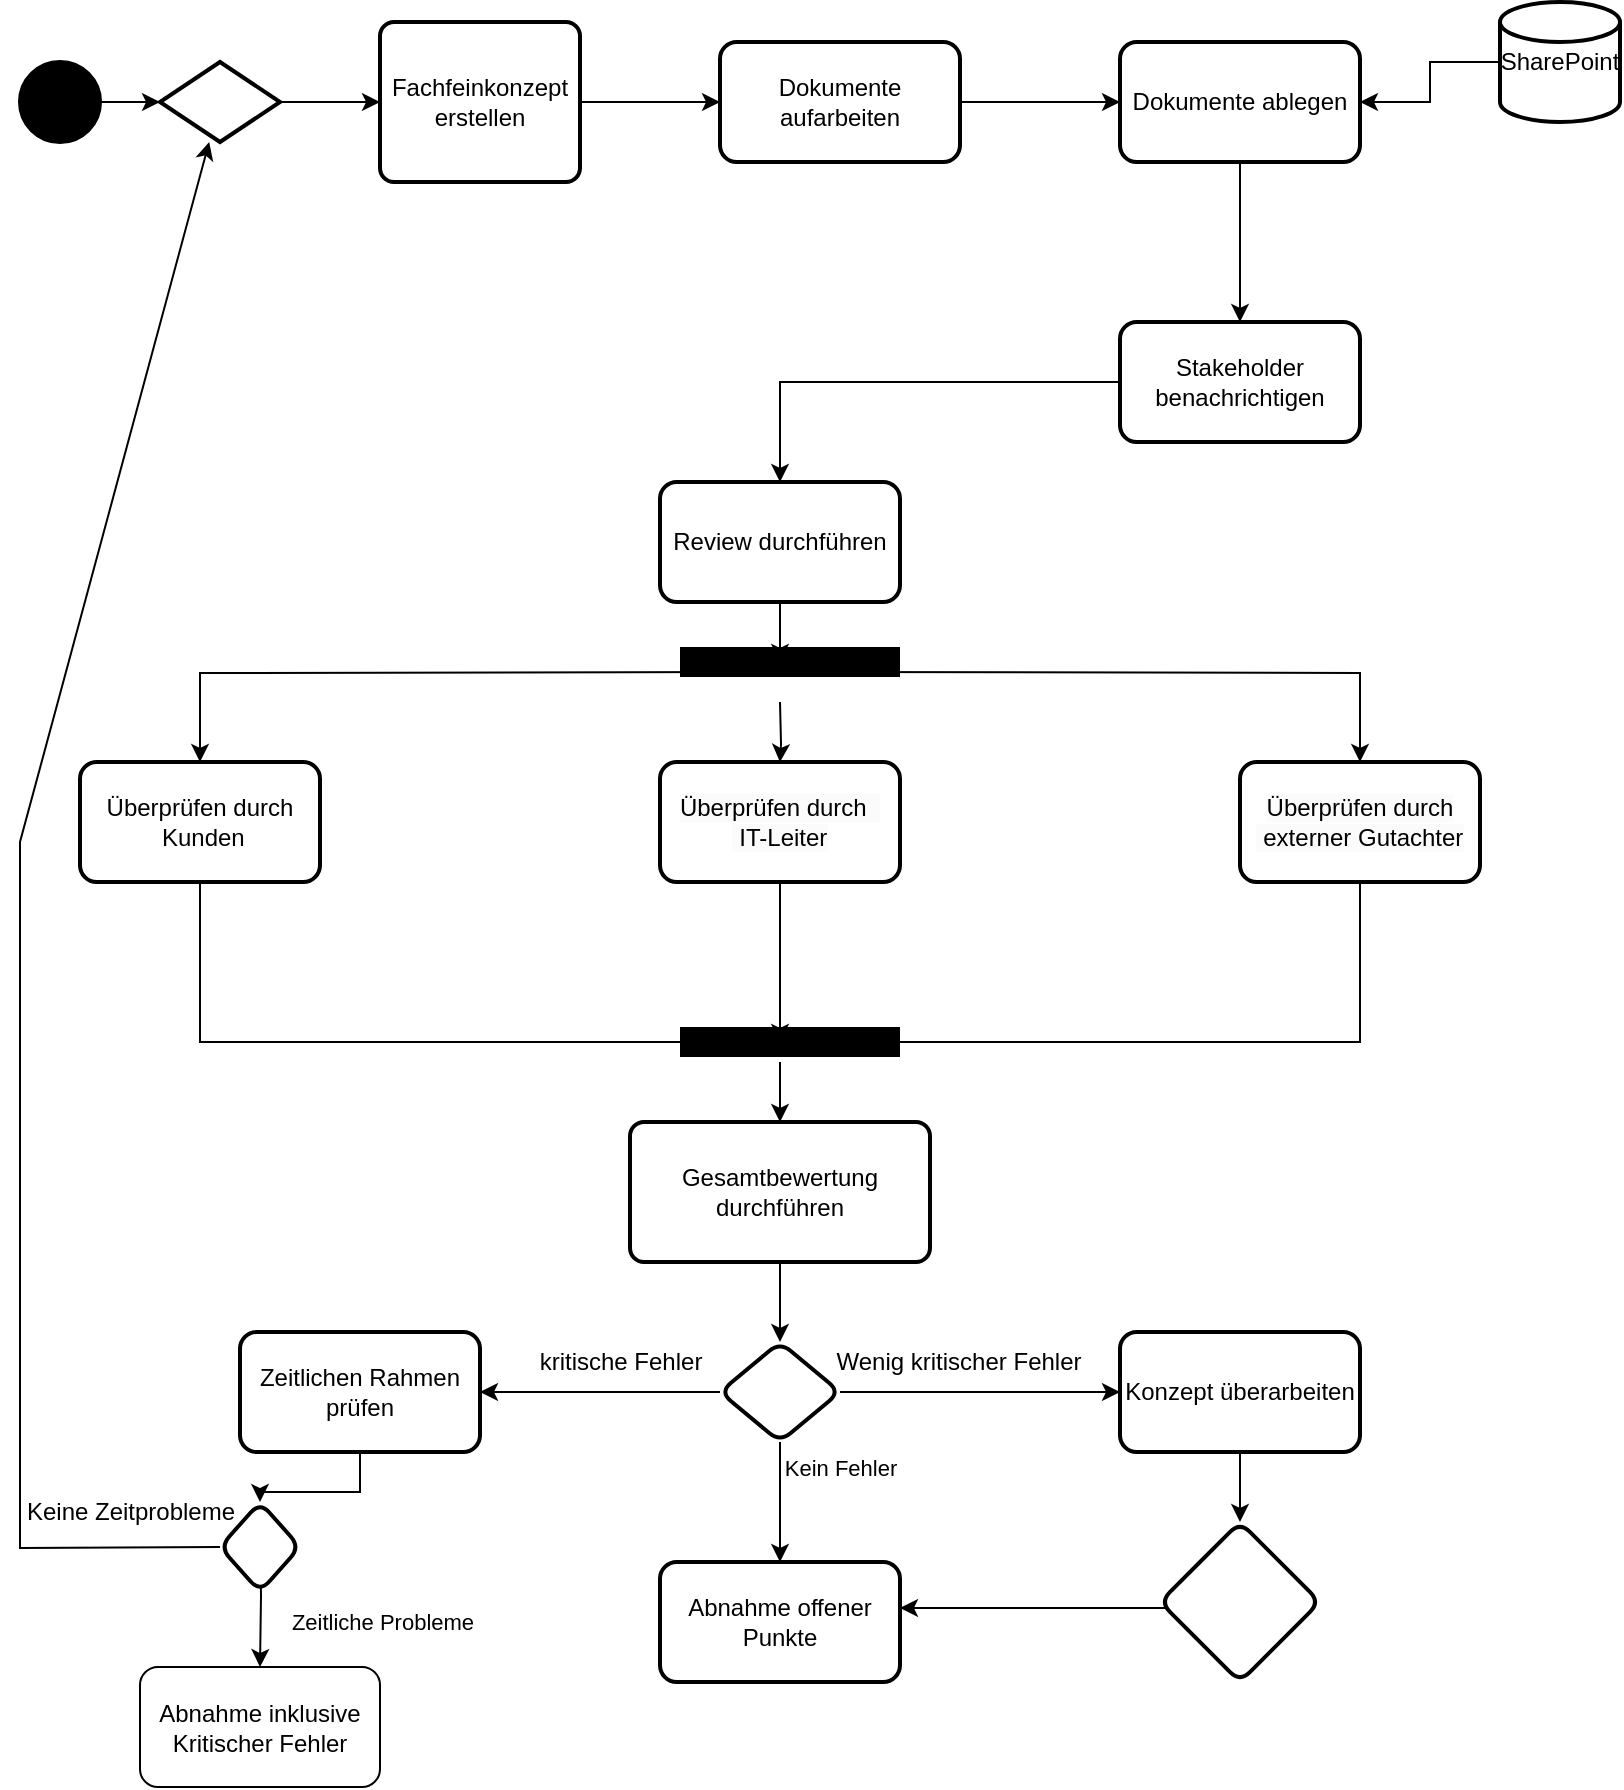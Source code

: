 <mxfile version="22.0.4" type="github">
  <diagram name="Seite-1" id="4uEQWGBOSVK4lKFrfHZp">
    <mxGraphModel dx="871" dy="566" grid="1" gridSize="10" guides="1" tooltips="1" connect="1" arrows="1" fold="1" page="1" pageScale="1" pageWidth="827" pageHeight="1169" math="0" shadow="0">
      <root>
        <mxCell id="0" />
        <mxCell id="1" parent="0" />
        <mxCell id="-mwzHlTSXCIwCckR4kkh-3" value="" style="edgeStyle=orthogonalEdgeStyle;rounded=0;orthogonalLoop=1;jettySize=auto;html=1;" edge="1" parent="1" source="-mwzHlTSXCIwCckR4kkh-45" target="-mwzHlTSXCIwCckR4kkh-2">
          <mxGeometry relative="1" as="geometry">
            <Array as="points">
              <mxPoint x="200" y="60" />
              <mxPoint x="200" y="60" />
            </Array>
          </mxGeometry>
        </mxCell>
        <mxCell id="-mwzHlTSXCIwCckR4kkh-1" value="" style="strokeWidth=2;html=1;shape=mxgraph.flowchart.start_2;whiteSpace=wrap;fillColor=#000000;" vertex="1" parent="1">
          <mxGeometry x="20" y="40" width="40" height="40" as="geometry" />
        </mxCell>
        <mxCell id="-mwzHlTSXCIwCckR4kkh-5" value="" style="edgeStyle=orthogonalEdgeStyle;rounded=0;orthogonalLoop=1;jettySize=auto;html=1;" edge="1" parent="1" source="-mwzHlTSXCIwCckR4kkh-2" target="-mwzHlTSXCIwCckR4kkh-4">
          <mxGeometry relative="1" as="geometry" />
        </mxCell>
        <mxCell id="-mwzHlTSXCIwCckR4kkh-2" value="Fachfeinkonzept erstellen" style="rounded=1;whiteSpace=wrap;html=1;absoluteArcSize=1;arcSize=14;strokeWidth=2;" vertex="1" parent="1">
          <mxGeometry x="200" y="20" width="100" height="80" as="geometry" />
        </mxCell>
        <mxCell id="-mwzHlTSXCIwCckR4kkh-9" value="" style="edgeStyle=orthogonalEdgeStyle;rounded=0;orthogonalLoop=1;jettySize=auto;html=1;" edge="1" parent="1" source="-mwzHlTSXCIwCckR4kkh-4" target="-mwzHlTSXCIwCckR4kkh-8">
          <mxGeometry relative="1" as="geometry" />
        </mxCell>
        <mxCell id="-mwzHlTSXCIwCckR4kkh-4" value="Dokumente aufarbeiten" style="whiteSpace=wrap;html=1;rounded=1;arcSize=14;strokeWidth=2;" vertex="1" parent="1">
          <mxGeometry x="370" y="30" width="120" height="60" as="geometry" />
        </mxCell>
        <mxCell id="-mwzHlTSXCIwCckR4kkh-7" style="edgeStyle=orthogonalEdgeStyle;rounded=0;orthogonalLoop=1;jettySize=auto;html=1;exitX=0.5;exitY=1;exitDx=0;exitDy=0;" edge="1" parent="1" source="-mwzHlTSXCIwCckR4kkh-2" target="-mwzHlTSXCIwCckR4kkh-2">
          <mxGeometry relative="1" as="geometry" />
        </mxCell>
        <mxCell id="-mwzHlTSXCIwCckR4kkh-14" value="" style="edgeStyle=orthogonalEdgeStyle;rounded=0;orthogonalLoop=1;jettySize=auto;html=1;" edge="1" parent="1" source="-mwzHlTSXCIwCckR4kkh-8" target="-mwzHlTSXCIwCckR4kkh-13">
          <mxGeometry relative="1" as="geometry" />
        </mxCell>
        <mxCell id="-mwzHlTSXCIwCckR4kkh-8" value="Dokumente ablegen" style="whiteSpace=wrap;html=1;rounded=1;arcSize=14;strokeWidth=2;" vertex="1" parent="1">
          <mxGeometry x="570" y="30" width="120" height="60" as="geometry" />
        </mxCell>
        <mxCell id="-mwzHlTSXCIwCckR4kkh-12" value="" style="edgeStyle=orthogonalEdgeStyle;rounded=0;orthogonalLoop=1;jettySize=auto;html=1;" edge="1" parent="1" source="-mwzHlTSXCIwCckR4kkh-10" target="-mwzHlTSXCIwCckR4kkh-8">
          <mxGeometry relative="1" as="geometry" />
        </mxCell>
        <mxCell id="-mwzHlTSXCIwCckR4kkh-10" value="SharePoint" style="strokeWidth=2;html=1;shape=mxgraph.flowchart.database;whiteSpace=wrap;" vertex="1" parent="1">
          <mxGeometry x="760" y="10" width="60" height="60" as="geometry" />
        </mxCell>
        <mxCell id="-mwzHlTSXCIwCckR4kkh-16" value="" style="edgeStyle=orthogonalEdgeStyle;rounded=0;orthogonalLoop=1;jettySize=auto;html=1;" edge="1" parent="1" source="-mwzHlTSXCIwCckR4kkh-13" target="-mwzHlTSXCIwCckR4kkh-15">
          <mxGeometry relative="1" as="geometry" />
        </mxCell>
        <mxCell id="-mwzHlTSXCIwCckR4kkh-13" value="Stakeholder benachrichtigen" style="whiteSpace=wrap;html=1;rounded=1;arcSize=14;strokeWidth=2;" vertex="1" parent="1">
          <mxGeometry x="570" y="170" width="120" height="60" as="geometry" />
        </mxCell>
        <mxCell id="-mwzHlTSXCIwCckR4kkh-18" value="" style="edgeStyle=orthogonalEdgeStyle;rounded=0;orthogonalLoop=1;jettySize=auto;html=1;" edge="1" parent="1" source="-mwzHlTSXCIwCckR4kkh-15">
          <mxGeometry relative="1" as="geometry">
            <mxPoint x="400" y="340" as="targetPoint" />
          </mxGeometry>
        </mxCell>
        <mxCell id="-mwzHlTSXCIwCckR4kkh-15" value="Review durchführen" style="whiteSpace=wrap;html=1;rounded=1;arcSize=14;strokeWidth=2;" vertex="1" parent="1">
          <mxGeometry x="340" y="250" width="120" height="60" as="geometry" />
        </mxCell>
        <mxCell id="-mwzHlTSXCIwCckR4kkh-20" value="" style="edgeStyle=orthogonalEdgeStyle;rounded=0;orthogonalLoop=1;jettySize=auto;html=1;" edge="1" parent="1" target="-mwzHlTSXCIwCckR4kkh-19">
          <mxGeometry relative="1" as="geometry">
            <mxPoint x="380" y="345" as="sourcePoint" />
          </mxGeometry>
        </mxCell>
        <mxCell id="-mwzHlTSXCIwCckR4kkh-22" value="" style="edgeStyle=orthogonalEdgeStyle;rounded=0;orthogonalLoop=1;jettySize=auto;html=1;" edge="1" parent="1" target="-mwzHlTSXCIwCckR4kkh-21">
          <mxGeometry relative="1" as="geometry">
            <mxPoint x="400" y="360" as="sourcePoint" />
          </mxGeometry>
        </mxCell>
        <mxCell id="-mwzHlTSXCIwCckR4kkh-26" value="" style="edgeStyle=orthogonalEdgeStyle;rounded=0;orthogonalLoop=1;jettySize=auto;html=1;" edge="1" parent="1" target="-mwzHlTSXCIwCckR4kkh-25">
          <mxGeometry relative="1" as="geometry">
            <mxPoint x="420" y="345" as="sourcePoint" />
          </mxGeometry>
        </mxCell>
        <mxCell id="-mwzHlTSXCIwCckR4kkh-28" value="" style="edgeStyle=orthogonalEdgeStyle;rounded=0;orthogonalLoop=1;jettySize=auto;html=1;" edge="1" parent="1" source="-mwzHlTSXCIwCckR4kkh-19">
          <mxGeometry relative="1" as="geometry">
            <mxPoint x="365" y="530" as="targetPoint" />
            <Array as="points">
              <mxPoint x="110" y="530" />
            </Array>
          </mxGeometry>
        </mxCell>
        <mxCell id="-mwzHlTSXCIwCckR4kkh-19" value="Überprüfen durch &amp;nbsp;Kunden" style="whiteSpace=wrap;html=1;rounded=1;arcSize=14;strokeWidth=2;" vertex="1" parent="1">
          <mxGeometry x="50" y="390" width="120" height="60" as="geometry" />
        </mxCell>
        <mxCell id="-mwzHlTSXCIwCckR4kkh-29" value="" style="edgeStyle=orthogonalEdgeStyle;rounded=0;orthogonalLoop=1;jettySize=auto;html=1;" edge="1" parent="1" source="-mwzHlTSXCIwCckR4kkh-21">
          <mxGeometry relative="1" as="geometry">
            <mxPoint x="400" y="530" as="targetPoint" />
          </mxGeometry>
        </mxCell>
        <mxCell id="-mwzHlTSXCIwCckR4kkh-21" value="&lt;span style=&quot;caret-color: rgb(0, 0, 0); color: rgb(0, 0, 0); font-family: Helvetica; font-size: 12px; font-style: normal; font-variant-caps: normal; font-weight: 400; letter-spacing: normal; text-align: center; text-indent: 0px; text-transform: none; word-spacing: 0px; -webkit-text-stroke-width: 0px; background-color: rgb(251, 251, 251); text-decoration: none; float: none; display: inline !important;&quot;&gt;Überprüfen durch &amp;nbsp; &amp;nbsp;IT-Leiter&lt;/span&gt;" style="whiteSpace=wrap;html=1;rounded=1;arcSize=14;strokeWidth=2;" vertex="1" parent="1">
          <mxGeometry x="340" y="390" width="120" height="60" as="geometry" />
        </mxCell>
        <mxCell id="-mwzHlTSXCIwCckR4kkh-31" value="" style="edgeStyle=orthogonalEdgeStyle;rounded=0;orthogonalLoop=1;jettySize=auto;html=1;entryX=1;entryY=0.5;entryDx=0;entryDy=0;" edge="1" parent="1" source="-mwzHlTSXCIwCckR4kkh-25">
          <mxGeometry relative="1" as="geometry">
            <mxPoint x="435" y="530" as="targetPoint" />
            <Array as="points">
              <mxPoint x="690" y="530" />
            </Array>
          </mxGeometry>
        </mxCell>
        <mxCell id="-mwzHlTSXCIwCckR4kkh-25" value="&lt;span style=&quot;caret-color: rgb(0, 0, 0); color: rgb(0, 0, 0); font-family: Helvetica; font-size: 12px; font-style: normal; font-variant-caps: normal; font-weight: 400; letter-spacing: normal; text-align: center; text-indent: 0px; text-transform: none; word-spacing: 0px; -webkit-text-stroke-width: 0px; background-color: rgb(251, 251, 251); text-decoration: none; float: none; display: inline !important;&quot;&gt;Überprüfen durch &amp;nbsp;externer Gutachter&lt;/span&gt;" style="whiteSpace=wrap;html=1;rounded=1;arcSize=14;strokeWidth=2;" vertex="1" parent="1">
          <mxGeometry x="630" y="390" width="120" height="60" as="geometry" />
        </mxCell>
        <mxCell id="-mwzHlTSXCIwCckR4kkh-34" value="" style="endArrow=none;html=1;rounded=0;strokeWidth=15;" edge="1" parent="1">
          <mxGeometry width="50" height="50" relative="1" as="geometry">
            <mxPoint x="350" y="340" as="sourcePoint" />
            <mxPoint x="460" y="340" as="targetPoint" />
          </mxGeometry>
        </mxCell>
        <mxCell id="-mwzHlTSXCIwCckR4kkh-35" value="" style="endArrow=none;html=1;rounded=0;strokeWidth=15;" edge="1" parent="1">
          <mxGeometry width="50" height="50" relative="1" as="geometry">
            <mxPoint x="350" y="530" as="sourcePoint" />
            <mxPoint x="460" y="530" as="targetPoint" />
          </mxGeometry>
        </mxCell>
        <mxCell id="-mwzHlTSXCIwCckR4kkh-36" value="" style="endArrow=classic;html=1;rounded=0;" edge="1" parent="1" target="-mwzHlTSXCIwCckR4kkh-37">
          <mxGeometry width="50" height="50" relative="1" as="geometry">
            <mxPoint x="400" y="540" as="sourcePoint" />
            <mxPoint x="400" y="590" as="targetPoint" />
          </mxGeometry>
        </mxCell>
        <mxCell id="-mwzHlTSXCIwCckR4kkh-39" value="" style="edgeStyle=orthogonalEdgeStyle;rounded=0;orthogonalLoop=1;jettySize=auto;html=1;" edge="1" parent="1" source="-mwzHlTSXCIwCckR4kkh-37" target="-mwzHlTSXCIwCckR4kkh-38">
          <mxGeometry relative="1" as="geometry" />
        </mxCell>
        <mxCell id="-mwzHlTSXCIwCckR4kkh-37" value="Gesamtbewertung&lt;br&gt;durchführen" style="rounded=1;whiteSpace=wrap;html=1;absoluteArcSize=1;arcSize=14;strokeWidth=2;" vertex="1" parent="1">
          <mxGeometry x="325" y="570" width="150" height="70" as="geometry" />
        </mxCell>
        <mxCell id="-mwzHlTSXCIwCckR4kkh-41" value="" style="edgeStyle=orthogonalEdgeStyle;rounded=0;orthogonalLoop=1;jettySize=auto;html=1;" edge="1" parent="1" source="-mwzHlTSXCIwCckR4kkh-38" target="-mwzHlTSXCIwCckR4kkh-40">
          <mxGeometry relative="1" as="geometry" />
        </mxCell>
        <mxCell id="-mwzHlTSXCIwCckR4kkh-49" value="" style="edgeStyle=orthogonalEdgeStyle;rounded=0;orthogonalLoop=1;jettySize=auto;html=1;" edge="1" parent="1" source="-mwzHlTSXCIwCckR4kkh-38">
          <mxGeometry relative="1" as="geometry">
            <mxPoint x="400" y="790" as="targetPoint" />
          </mxGeometry>
        </mxCell>
        <mxCell id="-mwzHlTSXCIwCckR4kkh-50" value="Kein Fehler" style="edgeLabel;html=1;align=center;verticalAlign=middle;resizable=0;points=[];" vertex="1" connectable="0" parent="-mwzHlTSXCIwCckR4kkh-49">
          <mxGeometry x="-0.067" y="-1" relative="1" as="geometry">
            <mxPoint x="31" y="-15" as="offset" />
          </mxGeometry>
        </mxCell>
        <mxCell id="-mwzHlTSXCIwCckR4kkh-79" value="" style="edgeStyle=orthogonalEdgeStyle;rounded=0;orthogonalLoop=1;jettySize=auto;html=1;" edge="1" parent="1" source="-mwzHlTSXCIwCckR4kkh-38" target="-mwzHlTSXCIwCckR4kkh-78">
          <mxGeometry relative="1" as="geometry" />
        </mxCell>
        <mxCell id="-mwzHlTSXCIwCckR4kkh-38" value="" style="rhombus;whiteSpace=wrap;html=1;rounded=1;arcSize=14;strokeWidth=2;" vertex="1" parent="1">
          <mxGeometry x="370" y="680" width="60" height="50" as="geometry" />
        </mxCell>
        <mxCell id="-mwzHlTSXCIwCckR4kkh-55" value="" style="edgeStyle=orthogonalEdgeStyle;rounded=0;orthogonalLoop=1;jettySize=auto;html=1;" edge="1" parent="1" source="-mwzHlTSXCIwCckR4kkh-40" target="-mwzHlTSXCIwCckR4kkh-53">
          <mxGeometry relative="1" as="geometry" />
        </mxCell>
        <mxCell id="-mwzHlTSXCIwCckR4kkh-40" value="Konzept überarbeiten" style="whiteSpace=wrap;html=1;rounded=1;arcSize=14;strokeWidth=2;" vertex="1" parent="1">
          <mxGeometry x="570" y="675" width="120" height="60" as="geometry" />
        </mxCell>
        <mxCell id="-mwzHlTSXCIwCckR4kkh-42" value="Wenig kritischer Fehler" style="text;html=1;align=center;verticalAlign=middle;resizable=0;points=[];autosize=1;strokeColor=none;fillColor=none;" vertex="1" parent="1">
          <mxGeometry x="414" y="675" width="150" height="30" as="geometry" />
        </mxCell>
        <mxCell id="-mwzHlTSXCIwCckR4kkh-46" value="" style="edgeStyle=orthogonalEdgeStyle;rounded=0;orthogonalLoop=1;jettySize=auto;html=1;" edge="1" parent="1" source="-mwzHlTSXCIwCckR4kkh-1" target="-mwzHlTSXCIwCckR4kkh-45">
          <mxGeometry relative="1" as="geometry">
            <mxPoint x="60" y="60" as="sourcePoint" />
            <mxPoint x="200" y="60" as="targetPoint" />
            <Array as="points" />
          </mxGeometry>
        </mxCell>
        <mxCell id="-mwzHlTSXCIwCckR4kkh-45" value="" style="strokeWidth=2;html=1;shape=mxgraph.flowchart.decision;whiteSpace=wrap;" vertex="1" parent="1">
          <mxGeometry x="90" y="40" width="60" height="40" as="geometry" />
        </mxCell>
        <mxCell id="-mwzHlTSXCIwCckR4kkh-59" value="" style="edgeStyle=orthogonalEdgeStyle;rounded=0;orthogonalLoop=1;jettySize=auto;html=1;entryX=1;entryY=0.383;entryDx=0;entryDy=0;entryPerimeter=0;" edge="1" parent="1" source="-mwzHlTSXCIwCckR4kkh-53" target="-mwzHlTSXCIwCckR4kkh-56">
          <mxGeometry relative="1" as="geometry">
            <mxPoint x="530" y="810" as="targetPoint" />
            <Array as="points">
              <mxPoint x="560" y="813" />
              <mxPoint x="560" y="813" />
            </Array>
          </mxGeometry>
        </mxCell>
        <mxCell id="-mwzHlTSXCIwCckR4kkh-53" value="" style="rhombus;whiteSpace=wrap;html=1;rounded=1;arcSize=14;strokeWidth=2;" vertex="1" parent="1">
          <mxGeometry x="590" y="770" width="80" height="80" as="geometry" />
        </mxCell>
        <mxCell id="-mwzHlTSXCIwCckR4kkh-56" value="Abnahme offener Punkte" style="whiteSpace=wrap;html=1;rounded=1;arcSize=14;strokeWidth=2;" vertex="1" parent="1">
          <mxGeometry x="340" y="790" width="120" height="60" as="geometry" />
        </mxCell>
        <mxCell id="-mwzHlTSXCIwCckR4kkh-68" value="" style="edgeStyle=orthogonalEdgeStyle;rounded=0;orthogonalLoop=1;jettySize=auto;html=1;" edge="1" parent="1" target="-mwzHlTSXCIwCckR4kkh-67">
          <mxGeometry relative="1" as="geometry">
            <mxPoint x="140" y="770" as="sourcePoint" />
          </mxGeometry>
        </mxCell>
        <mxCell id="-mwzHlTSXCIwCckR4kkh-69" value="Zeitliche Probleme" style="edgeLabel;html=1;align=center;verticalAlign=middle;resizable=0;points=[];" vertex="1" connectable="0" parent="-mwzHlTSXCIwCckR4kkh-68">
          <mxGeometry x="-0.214" y="2" relative="1" as="geometry">
            <mxPoint x="58" y="21" as="offset" />
          </mxGeometry>
        </mxCell>
        <mxCell id="-mwzHlTSXCIwCckR4kkh-67" value="Abnahme inklusive Kritischer Fehler" style="rounded=1;whiteSpace=wrap;html=1;" vertex="1" parent="1">
          <mxGeometry x="80" y="842.5" width="120" height="60" as="geometry" />
        </mxCell>
        <mxCell id="-mwzHlTSXCIwCckR4kkh-82" value="" style="edgeStyle=orthogonalEdgeStyle;rounded=0;orthogonalLoop=1;jettySize=auto;html=1;" edge="1" parent="1" source="-mwzHlTSXCIwCckR4kkh-78" target="-mwzHlTSXCIwCckR4kkh-81">
          <mxGeometry relative="1" as="geometry" />
        </mxCell>
        <mxCell id="-mwzHlTSXCIwCckR4kkh-78" value="Zeitlichen Rahmen prüfen" style="whiteSpace=wrap;html=1;rounded=1;arcSize=14;strokeWidth=2;" vertex="1" parent="1">
          <mxGeometry x="130" y="675" width="120" height="60" as="geometry" />
        </mxCell>
        <mxCell id="-mwzHlTSXCIwCckR4kkh-80" value="kritische Fehler" style="text;html=1;align=center;verticalAlign=middle;resizable=0;points=[];autosize=1;strokeColor=none;fillColor=none;" vertex="1" parent="1">
          <mxGeometry x="270" y="675" width="100" height="30" as="geometry" />
        </mxCell>
        <mxCell id="-mwzHlTSXCIwCckR4kkh-81" value="" style="rhombus;whiteSpace=wrap;html=1;rounded=1;arcSize=14;strokeWidth=2;" vertex="1" parent="1">
          <mxGeometry x="120" y="760" width="40" height="45" as="geometry" />
        </mxCell>
        <mxCell id="-mwzHlTSXCIwCckR4kkh-83" value="" style="endArrow=classic;html=1;rounded=0;exitX=0;exitY=0.5;exitDx=0;exitDy=0;" edge="1" parent="1" source="-mwzHlTSXCIwCckR4kkh-81" target="-mwzHlTSXCIwCckR4kkh-45">
          <mxGeometry width="50" height="50" relative="1" as="geometry">
            <mxPoint x="39.5" y="772.5" as="sourcePoint" />
            <mxPoint x="39.5" y="70" as="targetPoint" />
            <Array as="points">
              <mxPoint x="20" y="783" />
              <mxPoint x="20" y="700" />
              <mxPoint x="20" y="610" />
              <mxPoint x="20" y="430" />
            </Array>
          </mxGeometry>
        </mxCell>
        <mxCell id="-mwzHlTSXCIwCckR4kkh-85" value="Keine Zeitprobleme" style="text;html=1;align=center;verticalAlign=middle;resizable=0;points=[];autosize=1;strokeColor=none;fillColor=none;" vertex="1" parent="1">
          <mxGeometry x="10" y="750" width="130" height="30" as="geometry" />
        </mxCell>
      </root>
    </mxGraphModel>
  </diagram>
</mxfile>
